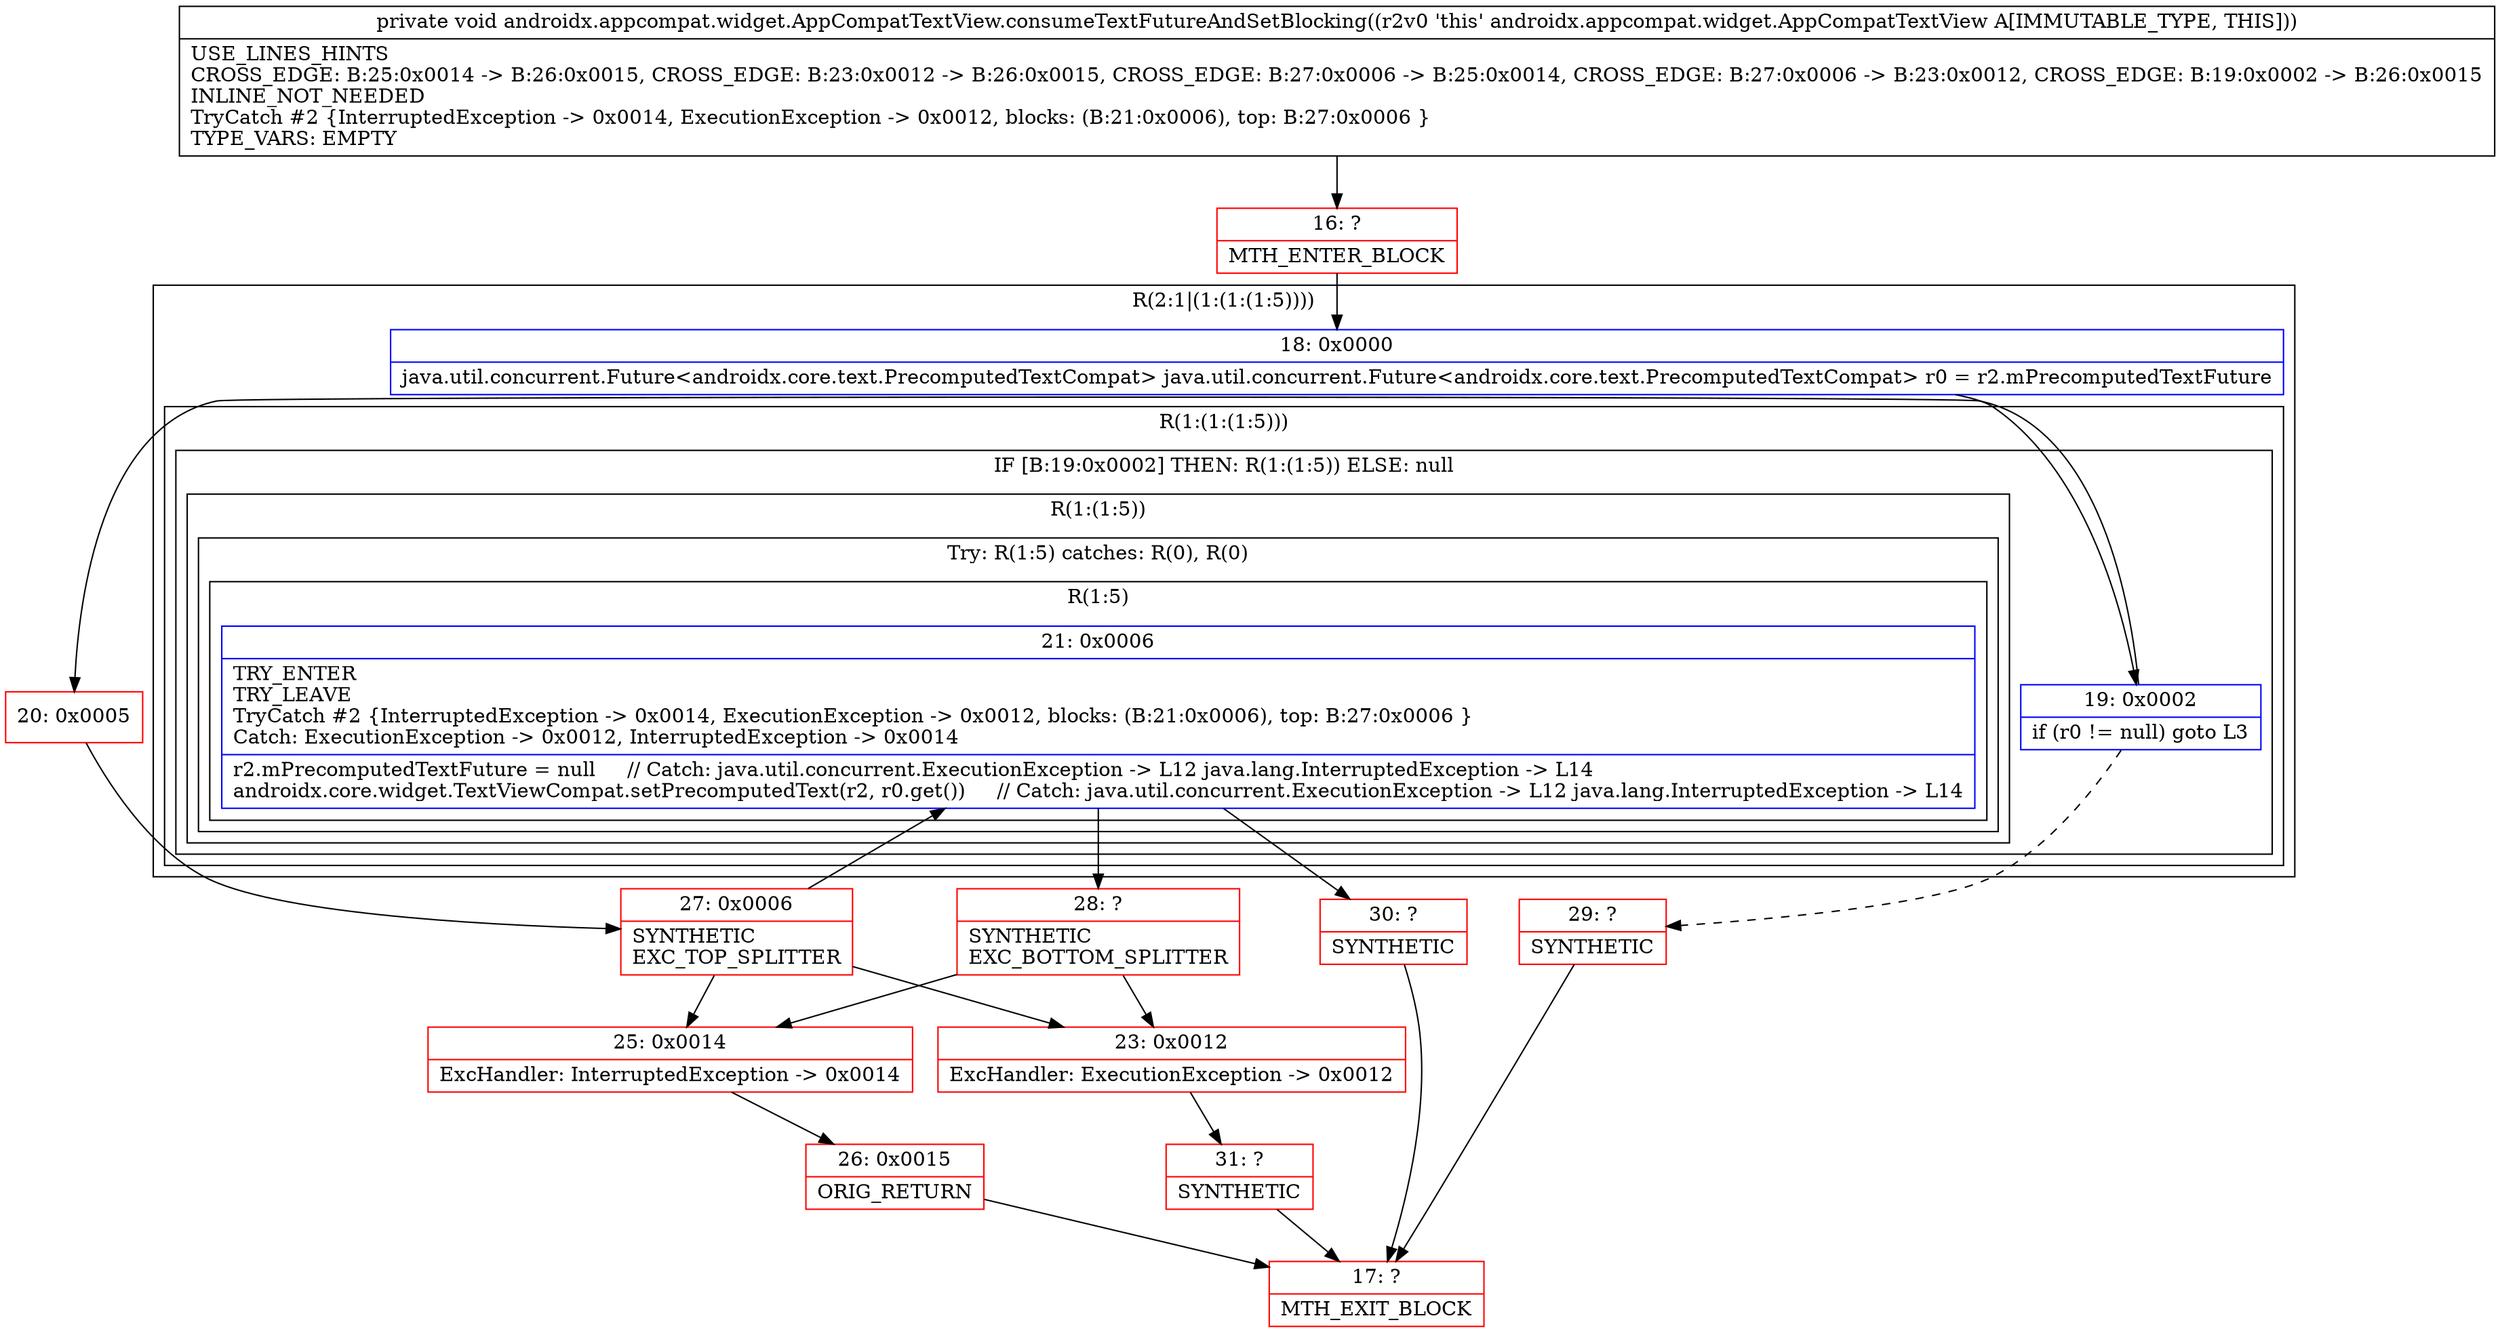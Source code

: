 digraph "CFG forandroidx.appcompat.widget.AppCompatTextView.consumeTextFutureAndSetBlocking()V" {
subgraph cluster_Region_1407773734 {
label = "R(2:1|(1:(1:(1:5))))";
node [shape=record,color=blue];
Node_18 [shape=record,label="{18\:\ 0x0000|java.util.concurrent.Future\<androidx.core.text.PrecomputedTextCompat\> java.util.concurrent.Future\<androidx.core.text.PrecomputedTextCompat\> r0 = r2.mPrecomputedTextFuture\l}"];
subgraph cluster_Region_1563598562 {
label = "R(1:(1:(1:5)))";
node [shape=record,color=blue];
subgraph cluster_IfRegion_902551835 {
label = "IF [B:19:0x0002] THEN: R(1:(1:5)) ELSE: null";
node [shape=record,color=blue];
Node_19 [shape=record,label="{19\:\ 0x0002|if (r0 != null) goto L3\l}"];
subgraph cluster_Region_444131298 {
label = "R(1:(1:5))";
node [shape=record,color=blue];
subgraph cluster_TryCatchRegion_7612000 {
label = "Try: R(1:5) catches: R(0), R(0)";
node [shape=record,color=blue];
subgraph cluster_Region_1534281560 {
label = "R(1:5)";
node [shape=record,color=blue];
Node_21 [shape=record,label="{21\:\ 0x0006|TRY_ENTER\lTRY_LEAVE\lTryCatch #2 \{InterruptedException \-\> 0x0014, ExecutionException \-\> 0x0012, blocks: (B:21:0x0006), top: B:27:0x0006 \}\lCatch: ExecutionException \-\> 0x0012, InterruptedException \-\> 0x0014\l|r2.mPrecomputedTextFuture = null     \/\/ Catch: java.util.concurrent.ExecutionException \-\> L12 java.lang.InterruptedException \-\> L14\landroidx.core.widget.TextViewCompat.setPrecomputedText(r2, r0.get())     \/\/ Catch: java.util.concurrent.ExecutionException \-\> L12 java.lang.InterruptedException \-\> L14\l}"];
}
subgraph cluster_Region_1159472600 {
label = "R(0) | ExcHandler: InterruptedException \-\> 0x0014\l";
node [shape=record,color=blue];
}
subgraph cluster_Region_202401303 {
label = "R(0) | ExcHandler: ExecutionException \-\> 0x0012\l";
node [shape=record,color=blue];
}
}
}
}
}
}
subgraph cluster_Region_1159472600 {
label = "R(0) | ExcHandler: InterruptedException \-\> 0x0014\l";
node [shape=record,color=blue];
}
subgraph cluster_Region_202401303 {
label = "R(0) | ExcHandler: ExecutionException \-\> 0x0012\l";
node [shape=record,color=blue];
}
Node_16 [shape=record,color=red,label="{16\:\ ?|MTH_ENTER_BLOCK\l}"];
Node_20 [shape=record,color=red,label="{20\:\ 0x0005}"];
Node_27 [shape=record,color=red,label="{27\:\ 0x0006|SYNTHETIC\lEXC_TOP_SPLITTER\l}"];
Node_28 [shape=record,color=red,label="{28\:\ ?|SYNTHETIC\lEXC_BOTTOM_SPLITTER\l}"];
Node_30 [shape=record,color=red,label="{30\:\ ?|SYNTHETIC\l}"];
Node_17 [shape=record,color=red,label="{17\:\ ?|MTH_EXIT_BLOCK\l}"];
Node_25 [shape=record,color=red,label="{25\:\ 0x0014|ExcHandler: InterruptedException \-\> 0x0014\l}"];
Node_26 [shape=record,color=red,label="{26\:\ 0x0015|ORIG_RETURN\l}"];
Node_23 [shape=record,color=red,label="{23\:\ 0x0012|ExcHandler: ExecutionException \-\> 0x0012\l}"];
Node_31 [shape=record,color=red,label="{31\:\ ?|SYNTHETIC\l}"];
Node_29 [shape=record,color=red,label="{29\:\ ?|SYNTHETIC\l}"];
MethodNode[shape=record,label="{private void androidx.appcompat.widget.AppCompatTextView.consumeTextFutureAndSetBlocking((r2v0 'this' androidx.appcompat.widget.AppCompatTextView A[IMMUTABLE_TYPE, THIS]))  | USE_LINES_HINTS\lCROSS_EDGE: B:25:0x0014 \-\> B:26:0x0015, CROSS_EDGE: B:23:0x0012 \-\> B:26:0x0015, CROSS_EDGE: B:27:0x0006 \-\> B:25:0x0014, CROSS_EDGE: B:27:0x0006 \-\> B:23:0x0012, CROSS_EDGE: B:19:0x0002 \-\> B:26:0x0015\lINLINE_NOT_NEEDED\lTryCatch #2 \{InterruptedException \-\> 0x0014, ExecutionException \-\> 0x0012, blocks: (B:21:0x0006), top: B:27:0x0006 \}\lTYPE_VARS: EMPTY\l}"];
MethodNode -> Node_16;Node_18 -> Node_19;
Node_19 -> Node_20;
Node_19 -> Node_29[style=dashed];
Node_21 -> Node_28;
Node_21 -> Node_30;
Node_16 -> Node_18;
Node_20 -> Node_27;
Node_27 -> Node_21;
Node_27 -> Node_25;
Node_27 -> Node_23;
Node_28 -> Node_25;
Node_28 -> Node_23;
Node_30 -> Node_17;
Node_25 -> Node_26;
Node_26 -> Node_17;
Node_23 -> Node_31;
Node_31 -> Node_17;
Node_29 -> Node_17;
}

